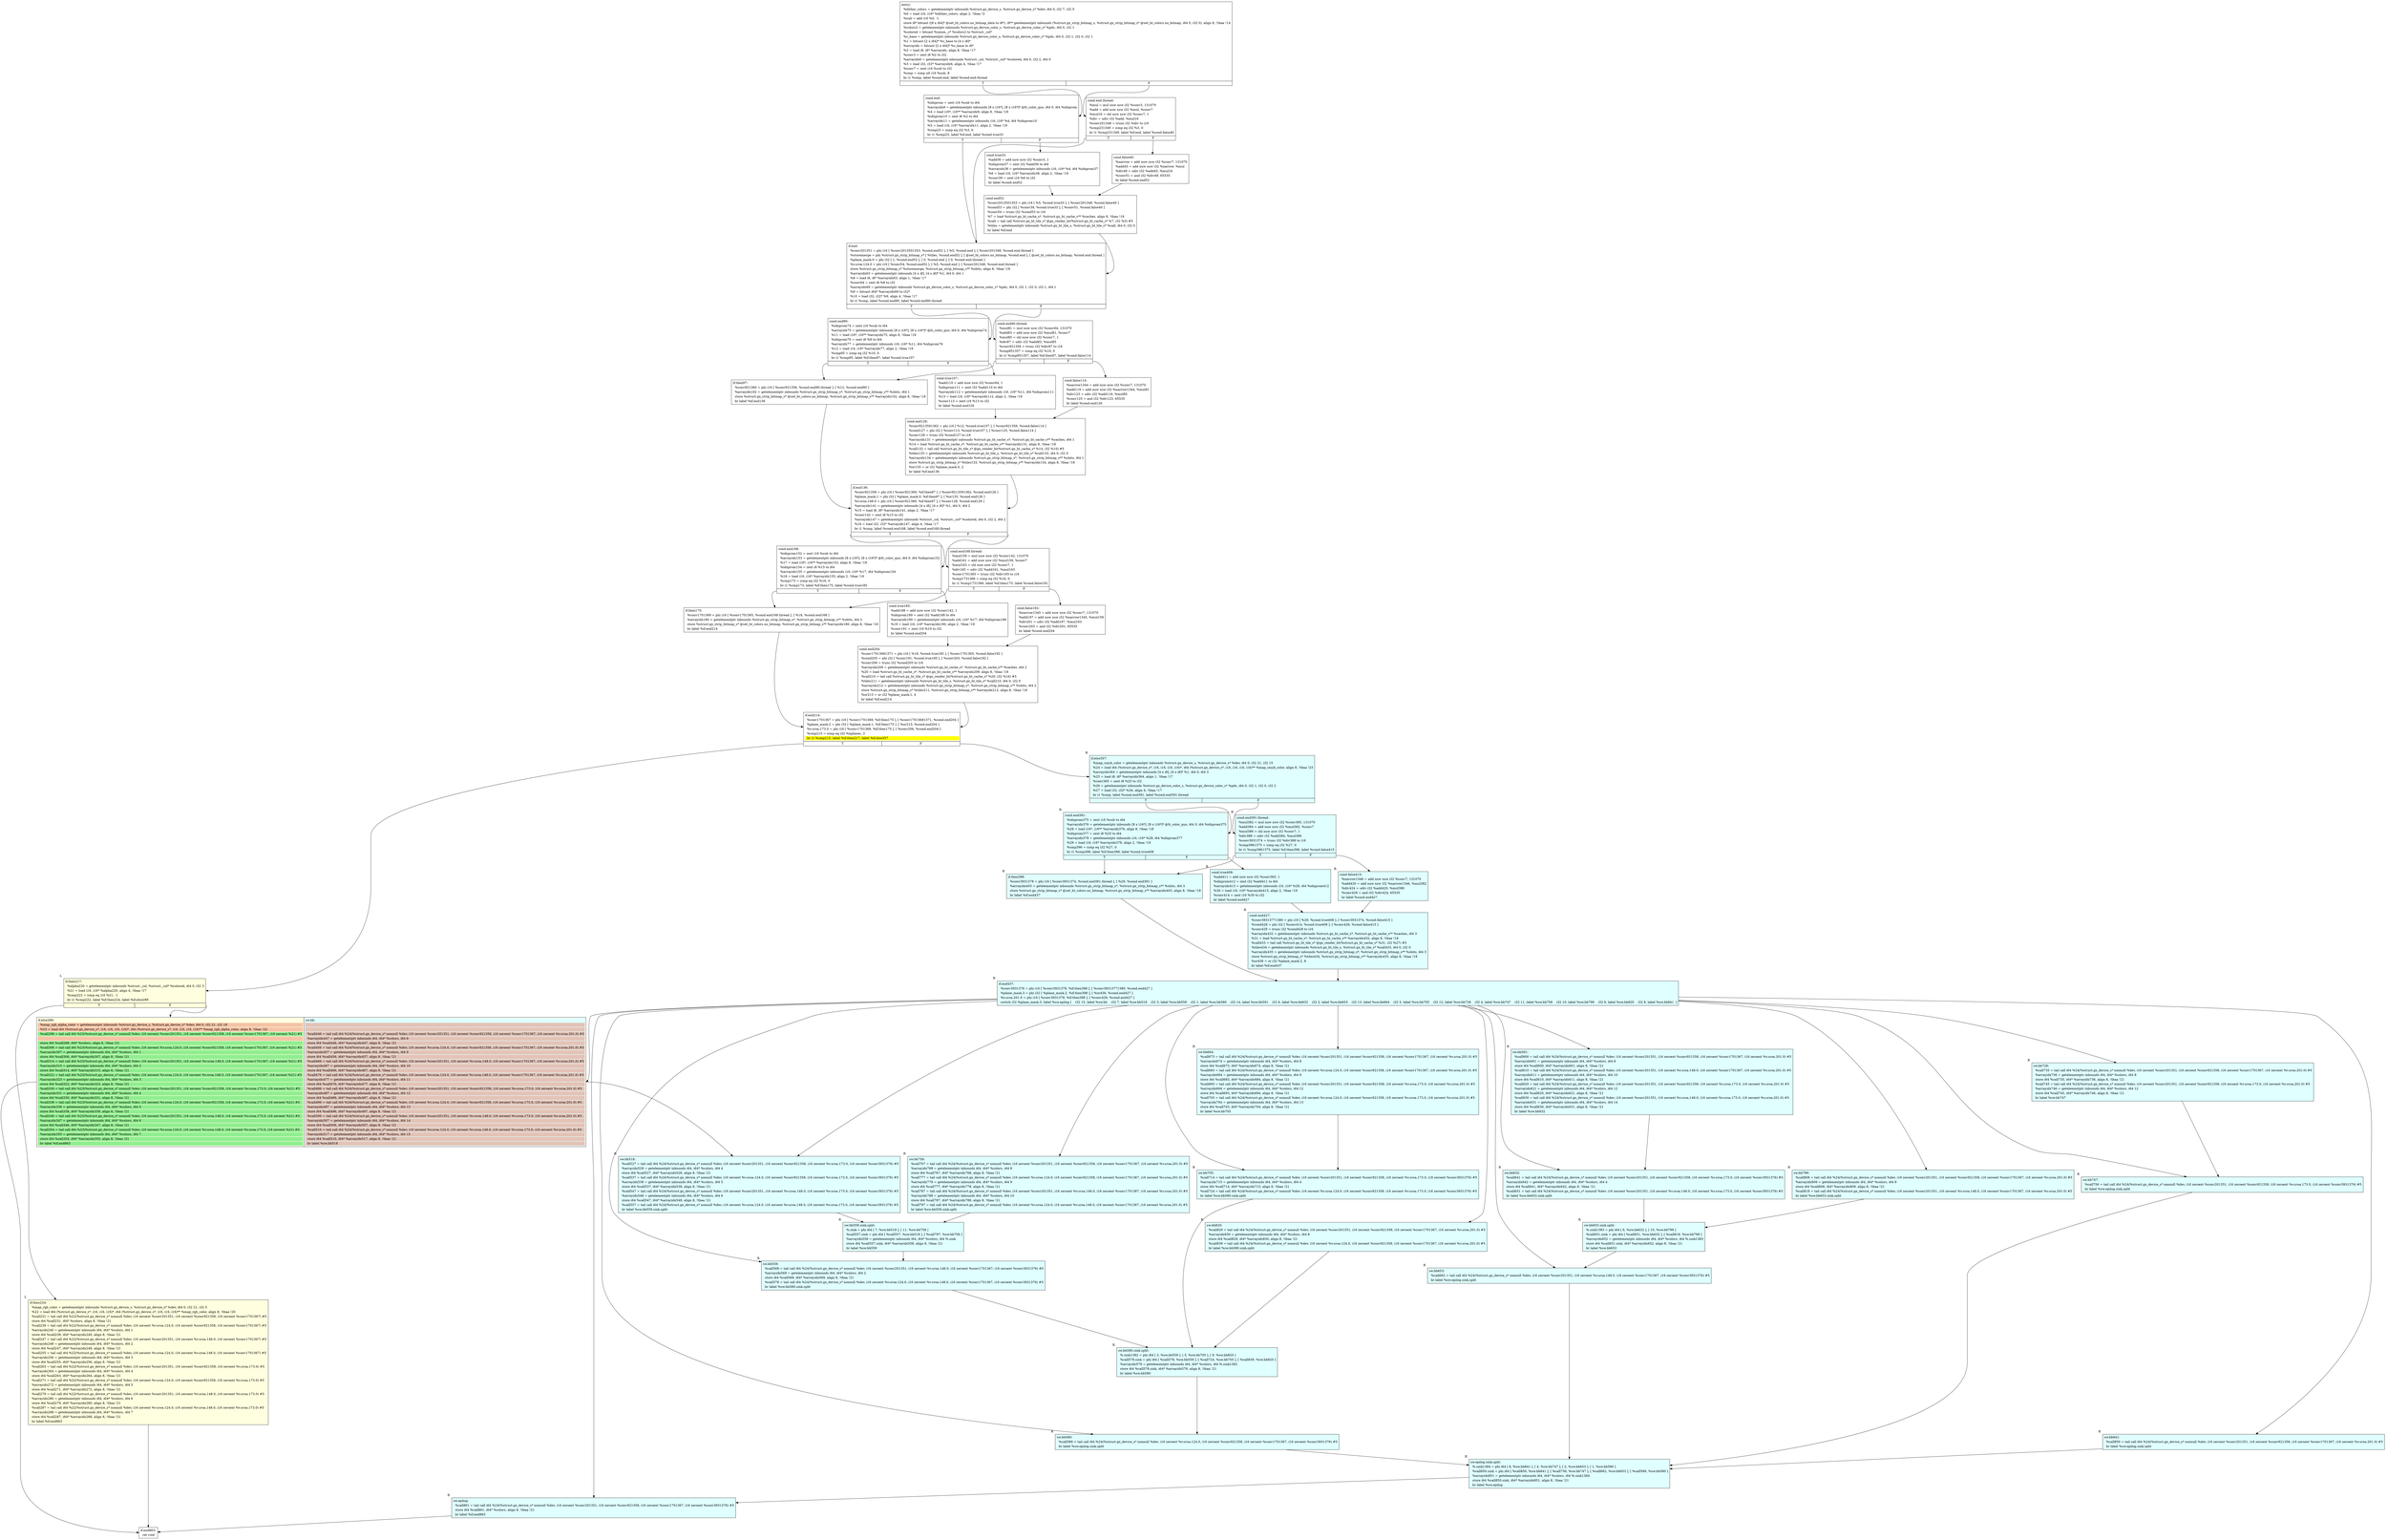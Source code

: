 digraph {
m_bb0 [shape = none, label  = <<table border="0" cellspacing="0">
<tr><td port="f1" border="1" colspan="2"><table bgcolor="LightYellow" border="0">
<tr><td align="left">if.else289:</td></tr>
<tr><td bgcolor="#e8765c70" align="left">  %map_rgb_alpha_color = getelementptr inbounds %struct.gx_device_s, %struct.gx_device_s* %dev, i64 0, i32 21, i32 18</td></tr>
<tr><td bgcolor="#e8765c70" align="left">  %23 = load i64 (%struct.gx_device_s*, i16, i16, i16, i16)*, i64 (%struct.gx_device_s*, i16, i16, i16, i16)** %map_rgb_alpha_color, align 8, !tbaa !22</td></tr>
<tr><td bgcolor="lightgreen" align="left">  %call298 = tail call i64 %23(%struct.gx_device_s* nonnull %dev, i16 zeroext %conv201351, i16 zeroext %conv921358, i16 zeroext %conv1701367, i16 zeroext %21) #5</td></tr>
<tr><td bgcolor="#e8765c70" align="left"> </td></tr>
<tr><td bgcolor="lightgreen" align="left">  store i64 %call298, i64* %colors, align 8, !tbaa !21</td></tr>
<tr><td bgcolor="lightgreen" align="left">  %call306 = tail call i64 %23(%struct.gx_device_s* nonnull %dev, i16 zeroext %v.sroa.124.0, i16 zeroext %conv921358, i16 zeroext %conv1701367, i16 zeroext %21) #5</td></tr>
<tr><td bgcolor="lightgreen" align="left">  %arrayidx307 = getelementptr inbounds i64, i64* %colors, i64 1</td></tr>
<tr><td bgcolor="lightgreen" align="left">  store i64 %call306, i64* %arrayidx307, align 8, !tbaa !21</td></tr>
<tr><td bgcolor="lightgreen" align="left">  %call314 = tail call i64 %23(%struct.gx_device_s* nonnull %dev, i16 zeroext %conv201351, i16 zeroext %v.sroa.148.0, i16 zeroext %conv1701367, i16 zeroext %21) #5</td></tr>
<tr><td bgcolor="lightgreen" align="left">  %arrayidx315 = getelementptr inbounds i64, i64* %colors, i64 2</td></tr>
<tr><td bgcolor="lightgreen" align="left">  store i64 %call314, i64* %arrayidx315, align 8, !tbaa !21</td></tr>
<tr><td bgcolor="lightgreen" align="left">  %call322 = tail call i64 %23(%struct.gx_device_s* nonnull %dev, i16 zeroext %v.sroa.124.0, i16 zeroext %v.sroa.148.0, i16 zeroext %conv1701367, i16 zeroext %21) #5</td></tr>
<tr><td bgcolor="lightgreen" align="left">  %arrayidx323 = getelementptr inbounds i64, i64* %colors, i64 3</td></tr>
<tr><td bgcolor="lightgreen" align="left">  store i64 %call322, i64* %arrayidx323, align 8, !tbaa !21</td></tr>
<tr><td bgcolor="lightgreen" align="left">  %call330 = tail call i64 %23(%struct.gx_device_s* nonnull %dev, i16 zeroext %conv201351, i16 zeroext %conv921358, i16 zeroext %v.sroa.173.0, i16 zeroext %21) #5</td></tr>
<tr><td bgcolor="lightgreen" align="left">  %arrayidx331 = getelementptr inbounds i64, i64* %colors, i64 4</td></tr>
<tr><td bgcolor="lightgreen" align="left">  store i64 %call330, i64* %arrayidx331, align 8, !tbaa !21</td></tr>
<tr><td bgcolor="lightgreen" align="left">  %call338 = tail call i64 %23(%struct.gx_device_s* nonnull %dev, i16 zeroext %v.sroa.124.0, i16 zeroext %conv921358, i16 zeroext %v.sroa.173.0, i16 zeroext %21) #5</td></tr>
<tr><td bgcolor="lightgreen" align="left">  %arrayidx339 = getelementptr inbounds i64, i64* %colors, i64 5</td></tr>
<tr><td bgcolor="lightgreen" align="left">  store i64 %call338, i64* %arrayidx339, align 8, !tbaa !21</td></tr>
<tr><td bgcolor="lightgreen" align="left">  %call346 = tail call i64 %23(%struct.gx_device_s* nonnull %dev, i16 zeroext %conv201351, i16 zeroext %v.sroa.148.0, i16 zeroext %v.sroa.173.0, i16 zeroext %21) #5</td></tr>
<tr><td bgcolor="lightgreen" align="left">  %arrayidx347 = getelementptr inbounds i64, i64* %colors, i64 6</td></tr>
<tr><td bgcolor="lightgreen" align="left">  store i64 %call346, i64* %arrayidx347, align 8, !tbaa !21</td></tr>
<tr><td bgcolor="lightgreen" align="left">  %call354 = tail call i64 %23(%struct.gx_device_s* nonnull %dev, i16 zeroext %v.sroa.124.0, i16 zeroext %v.sroa.148.0, i16 zeroext %v.sroa.173.0, i16 zeroext %21) #5</td></tr>
<tr><td bgcolor="lightgreen" align="left">  %arrayidx355 = getelementptr inbounds i64, i64* %colors, i64 7</td></tr>
<tr><td bgcolor="lightgreen" align="left">  store i64 %call354, i64* %arrayidx355, align 8, !tbaa !21</td></tr>
<tr><td bgcolor="lightgreen" align="left">  br label %if.end863</td></tr>
</table>
</td>
<td port="f2" border="1" colspan="2"><table bgcolor="LightCyan" border="0">
<tr><td align="left">sw.bb:</td></tr>
<tr><td bgcolor="#e8765c70" align="left"> </td></tr>
<tr><td bgcolor="#e8765c70" align="left"> </td></tr>
<tr><td bgcolor="#e8765c70" align="left">  %call446 = tail call i64 %24(%struct.gx_device_s* nonnull %dev, i16 zeroext %conv201351, i16 zeroext %conv921358, i16 zeroext %conv1701367, i16 zeroext %v.sroa.201.0) #5</td></tr>
<tr><td bgcolor="#e8765c70" align="left">  %arrayidx447 = getelementptr inbounds i64, i64* %colors, i64 8</td></tr>
<tr><td bgcolor="#e8765c70" align="left">  store i64 %call446, i64* %arrayidx447, align 8, !tbaa !21</td></tr>
<tr><td bgcolor="#e8765c70" align="left">  %call456 = tail call i64 %24(%struct.gx_device_s* nonnull %dev, i16 zeroext %v.sroa.124.0, i16 zeroext %conv921358, i16 zeroext %conv1701367, i16 zeroext %v.sroa.201.0) #5</td></tr>
<tr><td bgcolor="#e8765c70" align="left">  %arrayidx457 = getelementptr inbounds i64, i64* %colors, i64 9</td></tr>
<tr><td bgcolor="#e8765c70" align="left">  store i64 %call456, i64* %arrayidx457, align 8, !tbaa !21</td></tr>
<tr><td bgcolor="#e8765c70" align="left">  %call466 = tail call i64 %24(%struct.gx_device_s* nonnull %dev, i16 zeroext %conv201351, i16 zeroext %v.sroa.148.0, i16 zeroext %conv1701367, i16 zeroext %v.sroa.201.0) #5</td></tr>
<tr><td bgcolor="#e8765c70" align="left">  %arrayidx467 = getelementptr inbounds i64, i64* %colors, i64 10</td></tr>
<tr><td bgcolor="#e8765c70" align="left">  store i64 %call466, i64* %arrayidx467, align 8, !tbaa !21</td></tr>
<tr><td bgcolor="#e8765c70" align="left">  %call476 = tail call i64 %24(%struct.gx_device_s* nonnull %dev, i16 zeroext %v.sroa.124.0, i16 zeroext %v.sroa.148.0, i16 zeroext %conv1701367, i16 zeroext %v.sroa.201.0) #5</td></tr>
<tr><td bgcolor="#e8765c70" align="left">  %arrayidx477 = getelementptr inbounds i64, i64* %colors, i64 11</td></tr>
<tr><td bgcolor="#e8765c70" align="left">  store i64 %call476, i64* %arrayidx477, align 8, !tbaa !21</td></tr>
<tr><td bgcolor="#e8765c70" align="left">  %call486 = tail call i64 %24(%struct.gx_device_s* nonnull %dev, i16 zeroext %conv201351, i16 zeroext %conv921358, i16 zeroext %v.sroa.173.0, i16 zeroext %v.sroa.201.0) #5</td></tr>
<tr><td bgcolor="#e8765c70" align="left">  %arrayidx487 = getelementptr inbounds i64, i64* %colors, i64 12</td></tr>
<tr><td bgcolor="#e8765c70" align="left">  store i64 %call486, i64* %arrayidx487, align 8, !tbaa !21</td></tr>
<tr><td bgcolor="#e8765c70" align="left">  %call496 = tail call i64 %24(%struct.gx_device_s* nonnull %dev, i16 zeroext %v.sroa.124.0, i16 zeroext %conv921358, i16 zeroext %v.sroa.173.0, i16 zeroext %v.sroa.201.0) #5</td></tr>
<tr><td bgcolor="#e8765c70" align="left">  %arrayidx497 = getelementptr inbounds i64, i64* %colors, i64 13</td></tr>
<tr><td bgcolor="#e8765c70" align="left">  store i64 %call496, i64* %arrayidx497, align 8, !tbaa !21</td></tr>
<tr><td bgcolor="#e8765c70" align="left">  %call506 = tail call i64 %24(%struct.gx_device_s* nonnull %dev, i16 zeroext %conv201351, i16 zeroext %v.sroa.148.0, i16 zeroext %v.sroa.173.0, i16 zeroext %v.sroa.201.0) #5</td></tr>
<tr><td bgcolor="#e8765c70" align="left">  %arrayidx507 = getelementptr inbounds i64, i64* %colors, i64 14</td></tr>
<tr><td bgcolor="#e8765c70" align="left">  store i64 %call506, i64* %arrayidx507, align 8, !tbaa !21</td></tr>
<tr><td bgcolor="#e8765c70" align="left">  %call516 = tail call i64 %24(%struct.gx_device_s* nonnull %dev, i16 zeroext %v.sroa.124.0, i16 zeroext %v.sroa.148.0, i16 zeroext %v.sroa.173.0, i16 zeroext %v.sroa.201.0) #5</td></tr>
<tr><td bgcolor="#e8765c70" align="left">  %arrayidx517 = getelementptr inbounds i64, i64* %colors, i64 15</td></tr>
<tr><td bgcolor="#e8765c70" align="left">  store i64 %call516, i64* %arrayidx517, align 8, !tbaa !21</td></tr>
<tr><td bgcolor="#e8765c70" align="left">  br label %sw.bb518</td></tr>
</table>
</td></tr>
</table>> ]
f_bb0 [shape = none, label  = <<table  border="0" cellspacing="0">
<tr><td port="f" border="1" colspan="2"><table border="0">
<tr><td align="left">entry:</td></tr>
<tr><td align="left">  %dither_colors = getelementptr inbounds %struct.gx_device_s, %struct.gx_device_s* %dev, i64 0, i32 7, i32 5</td></tr>
<tr><td align="left">  %0 = load i16, i16* %dither_colors, align 2, !tbaa !3</td></tr>
<tr><td align="left">  %sub = add i16 %0, -1</td></tr>
<tr><td align="left">  store i8* bitcast ([8 x i64]* @set_ht_colors.no_bitmap_data to i8*), i8** getelementptr inbounds (%struct.gx_strip_bitmap_s, %struct.gx_strip_bitmap_s* @set_ht_colors.no_bitmap, i64 0, i32 0), align 8, !tbaa !14</td></tr>
<tr><td align="left">  %colors2 = getelementptr inbounds %struct.gx_device_color_s, %struct.gx_device_color_s* %pdc, i64 0, i32 1</td></tr>
<tr><td align="left">  %colored = bitcast %union._c* %colors2 to %struct._col*</td></tr>
<tr><td align="left">  %c_base = getelementptr inbounds %struct.gx_device_color_s, %struct.gx_device_color_s* %pdc, i64 0, i32 1, i32 0, i32 1</td></tr>
<tr><td align="left">  %1 = bitcast [2 x i64]* %c_base to [4 x i8]*</td></tr>
<tr><td align="left">  %arrayidx = bitcast [2 x i64]* %c_base to i8*</td></tr>
<tr><td align="left">  %2 = load i8, i8* %arrayidx, align 8, !tbaa !17</td></tr>
<tr><td align="left">  %conv3 = zext i8 %2 to i32</td></tr>
<tr><td align="left">  %arrayidx6 = getelementptr inbounds %struct._col, %struct._col* %colored, i64 0, i32 2, i64 0</td></tr>
<tr><td align="left">  %3 = load i32, i32* %arrayidx6, align 4, !tbaa !17</td></tr>
<tr><td align="left">  %conv7 = zext i16 %sub to i32</td></tr>
<tr><td align="left">  %cmp = icmp ult i16 %sub, 8</td></tr>
<tr><td align="left">  br i1 %cmp, label %cond.end, label %cond.end.thread</td></tr>
</table>
</td></tr>
<tr><td border="1" port="fT">T</td><td border="1" port="fF">F</td></tr>
</table>> ]
f_bb1 [shape = none, label  = <<table  border="0" cellspacing="0">
<tr><td port="f" border="1" colspan="2"><table border="0">
<tr><td align="left">cond.end:</td></tr>
<tr><td align="left">  %idxprom = zext i16 %sub to i64</td></tr>
<tr><td align="left">  %arrayidx9 = getelementptr inbounds [8 x i16*], [8 x i16*]* @fc_color_quo, i64 0, i64 %idxprom</td></tr>
<tr><td align="left">  %4 = load i16*, i16** %arrayidx9, align 8, !tbaa !18</td></tr>
<tr><td align="left">  %idxprom10 = zext i8 %2 to i64</td></tr>
<tr><td align="left">  %arrayidx11 = getelementptr inbounds i16, i16* %4, i64 %idxprom10</td></tr>
<tr><td align="left">  %5 = load i16, i16* %arrayidx11, align 2, !tbaa !19</td></tr>
<tr><td align="left">  %cmp23 = icmp eq i32 %3, 0</td></tr>
<tr><td align="left">  br i1 %cmp23, label %if.end, label %cond.true33</td></tr>
</table>
</td></tr>
<tr><td border="1" port="fT">T</td><td border="1" port="fF">F</td></tr>
</table>> ]
f_bb2 [shape = none, label  = <<table  border="0" cellspacing="0">
<tr><td port="f" border="1" colspan="2"><table border="0">
<tr><td align="left">cond.end.thread:</td></tr>
<tr><td align="left">  %mul = mul nuw nsw i32 %conv3, 131070</td></tr>
<tr><td align="left">  %add = add nuw nsw i32 %mul, %conv7</td></tr>
<tr><td align="left">  %mul16 = shl nuw nsw i32 %conv7, 1</td></tr>
<tr><td align="left">  %div = udiv i32 %add, %mul16</td></tr>
<tr><td align="left">  %conv201348 = trunc i32 %div to i16</td></tr>
<tr><td align="left">  %cmp231349 = icmp eq i32 %3, 0</td></tr>
<tr><td align="left">  br i1 %cmp231349, label %if.end, label %cond.false40</td></tr>
</table>
</td></tr>
<tr><td border="1" port="fT">T</td><td border="1" port="fF">F</td></tr>
</table>> ]
f_bb3 [shape = none, label  = <<table  border="0" cellspacing="0">
<tr><td port="f" border="1"><table border="0">
<tr><td align="left">cond.true33:</td></tr>
<tr><td align="left">  %add36 = add nuw nsw i32 %conv3, 1</td></tr>
<tr><td align="left">  %idxprom37 = zext i32 %add36 to i64</td></tr>
<tr><td align="left">  %arrayidx38 = getelementptr inbounds i16, i16* %4, i64 %idxprom37</td></tr>
<tr><td align="left">  %6 = load i16, i16* %arrayidx38, align 2, !tbaa !19</td></tr>
<tr><td align="left">  %conv39 = zext i16 %6 to i32</td></tr>
<tr><td align="left">  br label %cond.end52</td></tr>
</table>
</td></tr>
</table>> ]
f_bb4 [shape = none, label  = <<table  border="0" cellspacing="0">
<tr><td port="f" border="1"><table border="0">
<tr><td align="left">cond.false40:</td></tr>
<tr><td align="left">  %narrow = add nuw nsw i32 %conv7, 131070</td></tr>
<tr><td align="left">  %add45 = add nuw nsw i32 %narrow, %mul</td></tr>
<tr><td align="left">  %div49 = udiv i32 %add45, %mul16</td></tr>
<tr><td align="left">  %conv51 = and i32 %div49, 65535</td></tr>
<tr><td align="left">  br label %cond.end52</td></tr>
</table>
</td></tr>
</table>> ]
f_bb5 [shape = none, label  = <<table  border="0" cellspacing="0">
<tr><td port="f" border="1"><table border="0">
<tr><td align="left">cond.end52:</td></tr>
<tr><td align="left">  %conv2013501353 = phi i16 [ %5, %cond.true33 ], [ %conv201348, %cond.false40 ]</td></tr>
<tr><td align="left">  %cond53 = phi i32 [ %conv39, %cond.true33 ], [ %conv51, %cond.false40 ]</td></tr>
<tr><td align="left">  %conv54 = trunc i32 %cond53 to i16</td></tr>
<tr><td align="left">  %7 = load %struct.gx_ht_cache_s*, %struct.gx_ht_cache_s** %caches, align 8, !tbaa !18</td></tr>
<tr><td align="left">  %call = tail call %struct.gx_ht_tile_s* @gx_render_ht(%struct.gx_ht_cache_s* %7, i32 %3) #5</td></tr>
<tr><td align="left">  %tiles = getelementptr inbounds %struct.gx_ht_tile_s, %struct.gx_ht_tile_s* %call, i64 0, i32 0</td></tr>
<tr><td align="left">  br label %if.end</td></tr>
</table>
</td></tr>
</table>> ]
f_bb6 [shape = none, label  = <<table  border="0" cellspacing="0">
<tr><td port="f" border="1" colspan="2"><table border="0">
<tr><td align="left">if.end:</td></tr>
<tr><td align="left">  %conv201351 = phi i16 [ %conv2013501353, %cond.end52 ], [ %5, %cond.end ], [ %conv201348, %cond.end.thread ]</td></tr>
<tr><td align="left">  %storemerge = phi %struct.gx_strip_bitmap_s* [ %tiles, %cond.end52 ], [ @set_ht_colors.no_bitmap, %cond.end ], [ @set_ht_colors.no_bitmap, %cond.end.thread ]</td></tr>
<tr><td align="left">  %plane_mask.0 = phi i32 [ 1, %cond.end52 ], [ 0, %cond.end ], [ 0, %cond.end.thread ]</td></tr>
<tr><td align="left">  %v.sroa.124.0 = phi i16 [ %conv54, %cond.end52 ], [ %5, %cond.end ], [ %conv201348, %cond.end.thread ]</td></tr>
<tr><td align="left">  store %struct.gx_strip_bitmap_s* %storemerge, %struct.gx_strip_bitmap_s** %sbits, align 8, !tbaa !18</td></tr>
<tr><td align="left">  %arrayidx63 = getelementptr inbounds [4 x i8], [4 x i8]* %1, i64 0, i64 1</td></tr>
<tr><td align="left">  %8 = load i8, i8* %arrayidx63, align 1, !tbaa !17</td></tr>
<tr><td align="left">  %conv64 = zext i8 %8 to i32</td></tr>
<tr><td align="left">  %arrayidx69 = getelementptr inbounds %struct.gx_device_color_s, %struct.gx_device_color_s* %pdc, i64 0, i32 1, i32 0, i32 1, i64 1</td></tr>
<tr><td align="left">  %9 = bitcast i64* %arrayidx69 to i32*</td></tr>
<tr><td align="left">  %10 = load i32, i32* %9, align 4, !tbaa !17</td></tr>
<tr><td align="left">  br i1 %cmp, label %cond.end90, label %cond.end90.thread</td></tr>
</table>
</td></tr>
<tr><td border="1" port="fT">T</td><td border="1" port="fF">F</td></tr>
</table>> ]
f_bb7 [shape = none, label  = <<table  border="0" cellspacing="0">
<tr><td port="f" border="1" colspan="2"><table border="0">
<tr><td align="left">cond.end90:</td></tr>
<tr><td align="left">  %idxprom74 = zext i16 %sub to i64</td></tr>
<tr><td align="left">  %arrayidx75 = getelementptr inbounds [8 x i16*], [8 x i16*]* @fc_color_quo, i64 0, i64 %idxprom74</td></tr>
<tr><td align="left">  %11 = load i16*, i16** %arrayidx75, align 8, !tbaa !18</td></tr>
<tr><td align="left">  %idxprom76 = zext i8 %8 to i64</td></tr>
<tr><td align="left">  %arrayidx77 = getelementptr inbounds i16, i16* %11, i64 %idxprom76</td></tr>
<tr><td align="left">  %12 = load i16, i16* %arrayidx77, align 2, !tbaa !19</td></tr>
<tr><td align="left">  %cmp95 = icmp eq i32 %10, 0</td></tr>
<tr><td align="left">  br i1 %cmp95, label %if.then97, label %cond.true107</td></tr>
</table>
</td></tr>
<tr><td border="1" port="fT">T</td><td border="1" port="fF">F</td></tr>
</table>> ]
f_bb8 [shape = none, label  = <<table  border="0" cellspacing="0">
<tr><td port="f" border="1" colspan="2"><table border="0">
<tr><td align="left">cond.end90.thread:</td></tr>
<tr><td align="left">  %mul81 = mul nuw nsw i32 %conv64, 131070</td></tr>
<tr><td align="left">  %add83 = add nuw nsw i32 %mul81, %conv7</td></tr>
<tr><td align="left">  %mul85 = shl nuw nsw i32 %conv7, 1</td></tr>
<tr><td align="left">  %div87 = udiv i32 %add83, %mul85</td></tr>
<tr><td align="left">  %conv921356 = trunc i32 %div87 to i16</td></tr>
<tr><td align="left">  %cmp951357 = icmp eq i32 %10, 0</td></tr>
<tr><td align="left">  br i1 %cmp951357, label %if.then97, label %cond.false114</td></tr>
</table>
</td></tr>
<tr><td border="1" port="fT">T</td><td border="1" port="fF">F</td></tr>
</table>> ]
f_bb9 [shape = none, label  = <<table  border="0" cellspacing="0">
<tr><td port="f" border="1"><table border="0">
<tr><td align="left">if.then97:</td></tr>
<tr><td align="left">  %conv921360 = phi i16 [ %conv921356, %cond.end90.thread ], [ %12, %cond.end90 ]</td></tr>
<tr><td align="left">  %arrayidx102 = getelementptr inbounds %struct.gx_strip_bitmap_s*, %struct.gx_strip_bitmap_s** %sbits, i64 1</td></tr>
<tr><td align="left">  store %struct.gx_strip_bitmap_s* @set_ht_colors.no_bitmap, %struct.gx_strip_bitmap_s** %arrayidx102, align 8, !tbaa !18</td></tr>
<tr><td align="left">  br label %if.end136</td></tr>
</table>
</td></tr>
</table>> ]
f_bb10 [shape = none, label  = <<table  border="0" cellspacing="0">
<tr><td port="f" border="1"><table border="0">
<tr><td align="left">cond.true107:</td></tr>
<tr><td align="left">  %add110 = add nuw nsw i32 %conv64, 1</td></tr>
<tr><td align="left">  %idxprom111 = zext i32 %add110 to i64</td></tr>
<tr><td align="left">  %arrayidx112 = getelementptr inbounds i16, i16* %11, i64 %idxprom111</td></tr>
<tr><td align="left">  %13 = load i16, i16* %arrayidx112, align 2, !tbaa !19</td></tr>
<tr><td align="left">  %conv113 = zext i16 %13 to i32</td></tr>
<tr><td align="left">  br label %cond.end126</td></tr>
</table>
</td></tr>
</table>> ]
f_bb11 [shape = none, label  = <<table  border="0" cellspacing="0">
<tr><td port="f" border="1"><table border="0">
<tr><td align="left">cond.false114:</td></tr>
<tr><td align="left">  %narrow1344 = add nuw nsw i32 %conv7, 131070</td></tr>
<tr><td align="left">  %add119 = add nuw nsw i32 %narrow1344, %mul81</td></tr>
<tr><td align="left">  %div123 = udiv i32 %add119, %mul85</td></tr>
<tr><td align="left">  %conv125 = and i32 %div123, 65535</td></tr>
<tr><td align="left">  br label %cond.end126</td></tr>
</table>
</td></tr>
</table>> ]
f_bb12 [shape = none, label  = <<table  border="0" cellspacing="0">
<tr><td port="f" border="1"><table border="0">
<tr><td align="left">cond.end126:</td></tr>
<tr><td align="left">  %conv9213591362 = phi i16 [ %12, %cond.true107 ], [ %conv921356, %cond.false114 ]</td></tr>
<tr><td align="left">  %cond127 = phi i32 [ %conv113, %cond.true107 ], [ %conv125, %cond.false114 ]</td></tr>
<tr><td align="left">  %conv128 = trunc i32 %cond127 to i16</td></tr>
<tr><td align="left">  %arrayidx131 = getelementptr inbounds %struct.gx_ht_cache_s*, %struct.gx_ht_cache_s** %caches, i64 1</td></tr>
<tr><td align="left">  %14 = load %struct.gx_ht_cache_s*, %struct.gx_ht_cache_s** %arrayidx131, align 8, !tbaa !18</td></tr>
<tr><td align="left">  %call132 = tail call %struct.gx_ht_tile_s* @gx_render_ht(%struct.gx_ht_cache_s* %14, i32 %10) #5</td></tr>
<tr><td align="left">  %tiles133 = getelementptr inbounds %struct.gx_ht_tile_s, %struct.gx_ht_tile_s* %call132, i64 0, i32 0</td></tr>
<tr><td align="left">  %arrayidx134 = getelementptr inbounds %struct.gx_strip_bitmap_s*, %struct.gx_strip_bitmap_s** %sbits, i64 1</td></tr>
<tr><td align="left">  store %struct.gx_strip_bitmap_s* %tiles133, %struct.gx_strip_bitmap_s** %arrayidx134, align 8, !tbaa !18</td></tr>
<tr><td align="left">  %or135 = or i32 %plane_mask.0, 2</td></tr>
<tr><td align="left">  br label %if.end136</td></tr>
</table>
</td></tr>
</table>> ]
f_bb13 [shape = none, label  = <<table  border="0" cellspacing="0">
<tr><td port="f" border="1" colspan="2"><table border="0">
<tr><td align="left">if.end136:</td></tr>
<tr><td align="left">  %conv921358 = phi i16 [ %conv921360, %if.then97 ], [ %conv9213591362, %cond.end126 ]</td></tr>
<tr><td align="left">  %plane_mask.1 = phi i32 [ %plane_mask.0, %if.then97 ], [ %or135, %cond.end126 ]</td></tr>
<tr><td align="left">  %v.sroa.148.0 = phi i16 [ %conv921360, %if.then97 ], [ %conv128, %cond.end126 ]</td></tr>
<tr><td align="left">  %arrayidx141 = getelementptr inbounds [4 x i8], [4 x i8]* %1, i64 0, i64 2</td></tr>
<tr><td align="left">  %15 = load i8, i8* %arrayidx141, align 2, !tbaa !17</td></tr>
<tr><td align="left">  %conv142 = zext i8 %15 to i32</td></tr>
<tr><td align="left">  %arrayidx147 = getelementptr inbounds %struct._col, %struct._col* %colored, i64 0, i32 2, i64 2</td></tr>
<tr><td align="left">  %16 = load i32, i32* %arrayidx147, align 4, !tbaa !17</td></tr>
<tr><td align="left">  br i1 %cmp, label %cond.end168, label %cond.end168.thread</td></tr>
</table>
</td></tr>
<tr><td border="1" port="fT">T</td><td border="1" port="fF">F</td></tr>
</table>> ]
f_bb14 [shape = none, label  = <<table  border="0" cellspacing="0">
<tr><td port="f" border="1" colspan="2"><table border="0">
<tr><td align="left">cond.end168:</td></tr>
<tr><td align="left">  %idxprom152 = zext i16 %sub to i64</td></tr>
<tr><td align="left">  %arrayidx153 = getelementptr inbounds [8 x i16*], [8 x i16*]* @fc_color_quo, i64 0, i64 %idxprom152</td></tr>
<tr><td align="left">  %17 = load i16*, i16** %arrayidx153, align 8, !tbaa !18</td></tr>
<tr><td align="left">  %idxprom154 = zext i8 %15 to i64</td></tr>
<tr><td align="left">  %arrayidx155 = getelementptr inbounds i16, i16* %17, i64 %idxprom154</td></tr>
<tr><td align="left">  %18 = load i16, i16* %arrayidx155, align 2, !tbaa !19</td></tr>
<tr><td align="left">  %cmp173 = icmp eq i32 %16, 0</td></tr>
<tr><td align="left">  br i1 %cmp173, label %if.then175, label %cond.true185</td></tr>
</table>
</td></tr>
<tr><td border="1" port="fT">T</td><td border="1" port="fF">F</td></tr>
</table>> ]
f_bb15 [shape = none, label  = <<table  border="0" cellspacing="0">
<tr><td port="f" border="1" colspan="2"><table border="0">
<tr><td align="left">cond.end168.thread:</td></tr>
<tr><td align="left">  %mul159 = mul nuw nsw i32 %conv142, 131070</td></tr>
<tr><td align="left">  %add161 = add nuw nsw i32 %mul159, %conv7</td></tr>
<tr><td align="left">  %mul163 = shl nuw nsw i32 %conv7, 1</td></tr>
<tr><td align="left">  %div165 = udiv i32 %add161, %mul163</td></tr>
<tr><td align="left">  %conv1701365 = trunc i32 %div165 to i16</td></tr>
<tr><td align="left">  %cmp1731366 = icmp eq i32 %16, 0</td></tr>
<tr><td align="left">  br i1 %cmp1731366, label %if.then175, label %cond.false192</td></tr>
</table>
</td></tr>
<tr><td border="1" port="fT">T</td><td border="1" port="fF">F</td></tr>
</table>> ]
f_bb16 [shape = none, label  = <<table  border="0" cellspacing="0">
<tr><td port="f" border="1"><table border="0">
<tr><td align="left">if.then175:</td></tr>
<tr><td align="left">  %conv1701369 = phi i16 [ %conv1701365, %cond.end168.thread ], [ %18, %cond.end168 ]</td></tr>
<tr><td align="left">  %arrayidx180 = getelementptr inbounds %struct.gx_strip_bitmap_s*, %struct.gx_strip_bitmap_s** %sbits, i64 2</td></tr>
<tr><td align="left">  store %struct.gx_strip_bitmap_s* @set_ht_colors.no_bitmap, %struct.gx_strip_bitmap_s** %arrayidx180, align 8, !tbaa !18</td></tr>
<tr><td align="left">  br label %if.end214</td></tr>
</table>
</td></tr>
</table>> ]
f_bb17 [shape = none, label  = <<table  border="0" cellspacing="0">
<tr><td port="f" border="1"><table border="0">
<tr><td align="left">cond.true185:</td></tr>
<tr><td align="left">  %add188 = add nuw nsw i32 %conv142, 1</td></tr>
<tr><td align="left">  %idxprom189 = zext i32 %add188 to i64</td></tr>
<tr><td align="left">  %arrayidx190 = getelementptr inbounds i16, i16* %17, i64 %idxprom189</td></tr>
<tr><td align="left">  %19 = load i16, i16* %arrayidx190, align 2, !tbaa !19</td></tr>
<tr><td align="left">  %conv191 = zext i16 %19 to i32</td></tr>
<tr><td align="left">  br label %cond.end204</td></tr>
</table>
</td></tr>
</table>> ]
f_bb18 [shape = none, label  = <<table  border="0" cellspacing="0">
<tr><td port="f" border="1"><table border="0">
<tr><td align="left">cond.false192:</td></tr>
<tr><td align="left">  %narrow1345 = add nuw nsw i32 %conv7, 131070</td></tr>
<tr><td align="left">  %add197 = add nuw nsw i32 %narrow1345, %mul159</td></tr>
<tr><td align="left">  %div201 = udiv i32 %add197, %mul163</td></tr>
<tr><td align="left">  %conv203 = and i32 %div201, 65535</td></tr>
<tr><td align="left">  br label %cond.end204</td></tr>
</table>
</td></tr>
</table>> ]
f_bb19 [shape = none, label  = <<table  border="0" cellspacing="0">
<tr><td port="f" border="1"><table border="0">
<tr><td align="left">cond.end204:</td></tr>
<tr><td align="left">  %conv17013681371 = phi i16 [ %18, %cond.true185 ], [ %conv1701365, %cond.false192 ]</td></tr>
<tr><td align="left">  %cond205 = phi i32 [ %conv191, %cond.true185 ], [ %conv203, %cond.false192 ]</td></tr>
<tr><td align="left">  %conv206 = trunc i32 %cond205 to i16</td></tr>
<tr><td align="left">  %arrayidx209 = getelementptr inbounds %struct.gx_ht_cache_s*, %struct.gx_ht_cache_s** %caches, i64 2</td></tr>
<tr><td align="left">  %20 = load %struct.gx_ht_cache_s*, %struct.gx_ht_cache_s** %arrayidx209, align 8, !tbaa !18</td></tr>
<tr><td align="left">  %call210 = tail call %struct.gx_ht_tile_s* @gx_render_ht(%struct.gx_ht_cache_s* %20, i32 %16) #5</td></tr>
<tr><td align="left">  %tiles211 = getelementptr inbounds %struct.gx_ht_tile_s, %struct.gx_ht_tile_s* %call210, i64 0, i32 0</td></tr>
<tr><td align="left">  %arrayidx212 = getelementptr inbounds %struct.gx_strip_bitmap_s*, %struct.gx_strip_bitmap_s** %sbits, i64 2</td></tr>
<tr><td align="left">  store %struct.gx_strip_bitmap_s* %tiles211, %struct.gx_strip_bitmap_s** %arrayidx212, align 8, !tbaa !18</td></tr>
<tr><td align="left">  %or213 = or i32 %plane_mask.1, 4</td></tr>
<tr><td align="left">  br label %if.end214</td></tr>
</table>
</td></tr>
</table>> ]
f_bb20 [shape = none, label  = <<table  border="0" cellspacing="0">
<tr><td port="f" border="1" colspan="2"><table border="0">
<tr><td align="left">if.end214:</td></tr>
<tr><td align="left">  %conv1701367 = phi i16 [ %conv1701369, %if.then175 ], [ %conv17013681371, %cond.end204 ]</td></tr>
<tr><td align="left">  %plane_mask.2 = phi i32 [ %plane_mask.1, %if.then175 ], [ %or213, %cond.end204 ]</td></tr>
<tr><td align="left">  %v.sroa.173.0 = phi i16 [ %conv1701369, %if.then175 ], [ %conv206, %cond.end204 ]</td></tr>
<tr><td align="left">  %cmp215 = icmp eq i32 %nplanes, 3</td></tr>
<tr><td bgcolor="yellow" align="left">  br i1 %cmp215, label %if.then217, label %if.else357</td></tr>
</table>
</td></tr>
<tr><td border="1" port="fT">T</td><td border="1" port="fF">F</td></tr>
</table>> ]
f_bb21 [shape = none,  xlabel="L", label  = <<table  bgcolor="LightYellow"  border="0" cellspacing="0">
<tr><td port="f" border="1" colspan="2"><table border="0">
<tr><td align="left">if.then217:</td></tr>
<tr><td align="left">  %alpha220 = getelementptr inbounds %struct._col, %struct._col* %colored, i64 0, i32 3</td></tr>
<tr><td align="left">  %21 = load i16, i16* %alpha220, align 4, !tbaa !17</td></tr>
<tr><td align="left">  %cmp222 = icmp eq i16 %21, -1</td></tr>
<tr><td align="left">  br i1 %cmp222, label %if.then224, label %if.else289</td></tr>
</table>
</td></tr>
<tr><td border="1" port="fT">T</td><td border="1" port="fF">F</td></tr>
</table>> ]
f_bb22 [shape = none,  xlabel="L", label  = <<table  bgcolor="LightYellow"  border="0" cellspacing="0">
<tr><td port="f" border="1"><table border="0">
<tr><td align="left">if.then224:</td></tr>
<tr><td align="left">  %map_rgb_color = getelementptr inbounds %struct.gx_device_s, %struct.gx_device_s* %dev, i64 0, i32 21, i32 5</td></tr>
<tr><td align="left">  %22 = load i64 (%struct.gx_device_s*, i16, i16, i16)*, i64 (%struct.gx_device_s*, i16, i16, i16)** %map_rgb_color, align 8, !tbaa !20</td></tr>
<tr><td align="left">  %call231 = tail call i64 %22(%struct.gx_device_s* nonnull %dev, i16 zeroext %conv201351, i16 zeroext %conv921358, i16 zeroext %conv1701367) #5</td></tr>
<tr><td align="left">  store i64 %call231, i64* %colors, align 8, !tbaa !21</td></tr>
<tr><td align="left">  %call239 = tail call i64 %22(%struct.gx_device_s* nonnull %dev, i16 zeroext %v.sroa.124.0, i16 zeroext %conv921358, i16 zeroext %conv1701367) #5</td></tr>
<tr><td align="left">  %arrayidx240 = getelementptr inbounds i64, i64* %colors, i64 1</td></tr>
<tr><td align="left">  store i64 %call239, i64* %arrayidx240, align 8, !tbaa !21</td></tr>
<tr><td align="left">  %call247 = tail call i64 %22(%struct.gx_device_s* nonnull %dev, i16 zeroext %conv201351, i16 zeroext %v.sroa.148.0, i16 zeroext %conv1701367) #5</td></tr>
<tr><td align="left">  %arrayidx248 = getelementptr inbounds i64, i64* %colors, i64 2</td></tr>
<tr><td align="left">  store i64 %call247, i64* %arrayidx248, align 8, !tbaa !21</td></tr>
<tr><td align="left">  %call255 = tail call i64 %22(%struct.gx_device_s* nonnull %dev, i16 zeroext %v.sroa.124.0, i16 zeroext %v.sroa.148.0, i16 zeroext %conv1701367) #5</td></tr>
<tr><td align="left">  %arrayidx256 = getelementptr inbounds i64, i64* %colors, i64 3</td></tr>
<tr><td align="left">  store i64 %call255, i64* %arrayidx256, align 8, !tbaa !21</td></tr>
<tr><td align="left">  %call263 = tail call i64 %22(%struct.gx_device_s* nonnull %dev, i16 zeroext %conv201351, i16 zeroext %conv921358, i16 zeroext %v.sroa.173.0) #5</td></tr>
<tr><td align="left">  %arrayidx264 = getelementptr inbounds i64, i64* %colors, i64 4</td></tr>
<tr><td align="left">  store i64 %call263, i64* %arrayidx264, align 8, !tbaa !21</td></tr>
<tr><td align="left">  %call271 = tail call i64 %22(%struct.gx_device_s* nonnull %dev, i16 zeroext %v.sroa.124.0, i16 zeroext %conv921358, i16 zeroext %v.sroa.173.0) #5</td></tr>
<tr><td align="left">  %arrayidx272 = getelementptr inbounds i64, i64* %colors, i64 5</td></tr>
<tr><td align="left">  store i64 %call271, i64* %arrayidx272, align 8, !tbaa !21</td></tr>
<tr><td align="left">  %call279 = tail call i64 %22(%struct.gx_device_s* nonnull %dev, i16 zeroext %conv201351, i16 zeroext %v.sroa.148.0, i16 zeroext %v.sroa.173.0) #5</td></tr>
<tr><td align="left">  %arrayidx280 = getelementptr inbounds i64, i64* %colors, i64 6</td></tr>
<tr><td align="left">  store i64 %call279, i64* %arrayidx280, align 8, !tbaa !21</td></tr>
<tr><td align="left">  %call287 = tail call i64 %22(%struct.gx_device_s* nonnull %dev, i16 zeroext %v.sroa.124.0, i16 zeroext %v.sroa.148.0, i16 zeroext %v.sroa.173.0) #5</td></tr>
<tr><td align="left">  %arrayidx288 = getelementptr inbounds i64, i64* %colors, i64 7</td></tr>
<tr><td align="left">  store i64 %call287, i64* %arrayidx288, align 8, !tbaa !21</td></tr>
<tr><td align="left">  br label %if.end863</td></tr>
</table>
</td></tr>
</table>> ]
f_bb23 [shape = none,  xlabel="R", label  = <<table  bgcolor="LightCyan"  border="0" cellspacing="0">
<tr><td port="f" border="1" colspan="2"><table border="0">
<tr><td align="left">if.else357:</td></tr>
<tr><td align="left">  %map_cmyk_color = getelementptr inbounds %struct.gx_device_s, %struct.gx_device_s* %dev, i64 0, i32 21, i32 15</td></tr>
<tr><td align="left">  %24 = load i64 (%struct.gx_device_s*, i16, i16, i16, i16)*, i64 (%struct.gx_device_s*, i16, i16, i16, i16)** %map_cmyk_color, align 8, !tbaa !23</td></tr>
<tr><td align="left">  %arrayidx364 = getelementptr inbounds [4 x i8], [4 x i8]* %1, i64 0, i64 3</td></tr>
<tr><td align="left">  %25 = load i8, i8* %arrayidx364, align 1, !tbaa !17</td></tr>
<tr><td align="left">  %conv365 = zext i8 %25 to i32</td></tr>
<tr><td align="left">  %26 = getelementptr inbounds %struct.gx_device_color_s, %struct.gx_device_color_s* %pdc, i64 0, i32 1, i32 0, i32 2</td></tr>
<tr><td align="left">  %27 = load i32, i32* %26, align 4, !tbaa !17</td></tr>
<tr><td align="left">  br i1 %cmp, label %cond.end391, label %cond.end391.thread</td></tr>
</table>
</td></tr>
<tr><td border="1" port="fT">T</td><td border="1" port="fF">F</td></tr>
</table>> ]
f_bb24 [shape = none,  xlabel="R", label  = <<table  bgcolor="LightCyan"  border="0" cellspacing="0">
<tr><td port="f" border="1" colspan="2"><table border="0">
<tr><td align="left">cond.end391:</td></tr>
<tr><td align="left">  %idxprom375 = zext i16 %sub to i64</td></tr>
<tr><td align="left">  %arrayidx376 = getelementptr inbounds [8 x i16*], [8 x i16*]* @fc_color_quo, i64 0, i64 %idxprom375</td></tr>
<tr><td align="left">  %28 = load i16*, i16** %arrayidx376, align 8, !tbaa !18</td></tr>
<tr><td align="left">  %idxprom377 = zext i8 %25 to i64</td></tr>
<tr><td align="left">  %arrayidx378 = getelementptr inbounds i16, i16* %28, i64 %idxprom377</td></tr>
<tr><td align="left">  %29 = load i16, i16* %arrayidx378, align 2, !tbaa !19</td></tr>
<tr><td align="left">  %cmp396 = icmp eq i32 %27, 0</td></tr>
<tr><td align="left">  br i1 %cmp396, label %if.then398, label %cond.true408</td></tr>
</table>
</td></tr>
<tr><td border="1" port="fT">T</td><td border="1" port="fF">F</td></tr>
</table>> ]
f_bb25 [shape = none,  xlabel="R", label  = <<table  bgcolor="LightCyan"  border="0" cellspacing="0">
<tr><td port="f" border="1" colspan="2"><table border="0">
<tr><td align="left">cond.end391.thread:</td></tr>
<tr><td align="left">  %mul382 = mul nuw nsw i32 %conv365, 131070</td></tr>
<tr><td align="left">  %add384 = add nuw nsw i32 %mul382, %conv7</td></tr>
<tr><td align="left">  %mul386 = shl nuw nsw i32 %conv7, 1</td></tr>
<tr><td align="left">  %div388 = udiv i32 %add384, %mul386</td></tr>
<tr><td align="left">  %conv3931374 = trunc i32 %div388 to i16</td></tr>
<tr><td align="left">  %cmp3961375 = icmp eq i32 %27, 0</td></tr>
<tr><td align="left">  br i1 %cmp3961375, label %if.then398, label %cond.false415</td></tr>
</table>
</td></tr>
<tr><td border="1" port="fT">T</td><td border="1" port="fF">F</td></tr>
</table>> ]
f_bb26 [shape = none,  xlabel="R", label  = <<table  bgcolor="LightCyan"  border="0" cellspacing="0">
<tr><td port="f" border="1"><table border="0">
<tr><td align="left">if.then398:</td></tr>
<tr><td align="left">  %conv3931378 = phi i16 [ %conv3931374, %cond.end391.thread ], [ %29, %cond.end391 ]</td></tr>
<tr><td align="left">  %arrayidx403 = getelementptr inbounds %struct.gx_strip_bitmap_s*, %struct.gx_strip_bitmap_s** %sbits, i64 3</td></tr>
<tr><td align="left">  store %struct.gx_strip_bitmap_s* @set_ht_colors.no_bitmap, %struct.gx_strip_bitmap_s** %arrayidx403, align 8, !tbaa !18</td></tr>
<tr><td align="left">  br label %if.end437</td></tr>
</table>
</td></tr>
</table>> ]
f_bb27 [shape = none,  xlabel="R", label  = <<table  bgcolor="LightCyan"  border="0" cellspacing="0">
<tr><td port="f" border="1"><table border="0">
<tr><td align="left">cond.true408:</td></tr>
<tr><td align="left">  %add411 = add nuw nsw i32 %conv365, 1</td></tr>
<tr><td align="left">  %idxprom412 = zext i32 %add411 to i64</td></tr>
<tr><td align="left">  %arrayidx413 = getelementptr inbounds i16, i16* %28, i64 %idxprom412</td></tr>
<tr><td align="left">  %30 = load i16, i16* %arrayidx413, align 2, !tbaa !19</td></tr>
<tr><td align="left">  %conv414 = zext i16 %30 to i32</td></tr>
<tr><td align="left">  br label %cond.end427</td></tr>
</table>
</td></tr>
</table>> ]
f_bb28 [shape = none,  xlabel="R", label  = <<table  bgcolor="LightCyan"  border="0" cellspacing="0">
<tr><td port="f" border="1"><table border="0">
<tr><td align="left">cond.false415:</td></tr>
<tr><td align="left">  %narrow1346 = add nuw nsw i32 %conv7, 131070</td></tr>
<tr><td align="left">  %add420 = add nuw nsw i32 %narrow1346, %mul382</td></tr>
<tr><td align="left">  %div424 = udiv i32 %add420, %mul386</td></tr>
<tr><td align="left">  %conv426 = and i32 %div424, 65535</td></tr>
<tr><td align="left">  br label %cond.end427</td></tr>
</table>
</td></tr>
</table>> ]
f_bb29 [shape = none,  xlabel="R", label  = <<table  bgcolor="LightCyan"  border="0" cellspacing="0">
<tr><td port="f" border="1"><table border="0">
<tr><td align="left">cond.end427:</td></tr>
<tr><td align="left">  %conv39313771380 = phi i16 [ %29, %cond.true408 ], [ %conv3931374, %cond.false415 ]</td></tr>
<tr><td align="left">  %cond428 = phi i32 [ %conv414, %cond.true408 ], [ %conv426, %cond.false415 ]</td></tr>
<tr><td align="left">  %conv429 = trunc i32 %cond428 to i16</td></tr>
<tr><td align="left">  %arrayidx432 = getelementptr inbounds %struct.gx_ht_cache_s*, %struct.gx_ht_cache_s** %caches, i64 3</td></tr>
<tr><td align="left">  %31 = load %struct.gx_ht_cache_s*, %struct.gx_ht_cache_s** %arrayidx432, align 8, !tbaa !18</td></tr>
<tr><td align="left">  %call433 = tail call %struct.gx_ht_tile_s* @gx_render_ht(%struct.gx_ht_cache_s* %31, i32 %27) #5</td></tr>
<tr><td align="left">  %tiles434 = getelementptr inbounds %struct.gx_ht_tile_s, %struct.gx_ht_tile_s* %call433, i64 0, i32 0</td></tr>
<tr><td align="left">  %arrayidx435 = getelementptr inbounds %struct.gx_strip_bitmap_s*, %struct.gx_strip_bitmap_s** %sbits, i64 3</td></tr>
<tr><td align="left">  store %struct.gx_strip_bitmap_s* %tiles434, %struct.gx_strip_bitmap_s** %arrayidx435, align 8, !tbaa !18</td></tr>
<tr><td align="left">  %or436 = or i32 %plane_mask.2, 8</td></tr>
<tr><td align="left">  br label %if.end437</td></tr>
</table>
</td></tr>
</table>> ]
f_bb30 [shape = none,  xlabel="R", label  = <<table  bgcolor="LightCyan"  border="0" cellspacing="0">
<tr><td port="f" border="1"><table border="0">
<tr><td align="left">if.end437:</td></tr>
<tr><td align="left">  %conv3931376 = phi i16 [ %conv3931378, %if.then398 ], [ %conv39313771380, %cond.end427 ]</td></tr>
<tr><td align="left">  %plane_mask.3 = phi i32 [ %plane_mask.2, %if.then398 ], [ %or436, %cond.end427 ]</td></tr>
<tr><td align="left">  %v.sroa.201.0 = phi i16 [ %conv3931378, %if.then398 ], [ %conv429, %cond.end427 ]</td></tr>
<tr><td align="left">  switch i32 %plane_mask.3, label %sw.epilog [
    i32 15, label %sw.bb
    i32 7, label %sw.bb518
    i32 3, label %sw.bb559
    i32 1, label %sw.bb580
    i32 14, label %sw.bb591
    i32 6, label %sw.bb632
    i32 2, label %sw.bb653
    i32 13, label %sw.bb664
    i32 5, label %sw.bb705
    i32 12, label %sw.bb726
    i32 4, label %sw.bb747
    i32 11, label %sw.bb758
    i32 10, label %sw.bb799
    i32 9, label %sw.bb820
    i32 8, label %sw.bb841
  ]</td></tr>
</table>
</td></tr>
</table>> ]
f_bb31 [shape = none,  xlabel="R", label  = <<table  bgcolor="LightCyan"  border="0" cellspacing="0">
<tr><td port="f" border="1"><table border="0">
<tr><td align="left">sw.bb518:</td></tr>
<tr><td align="left">  %call527 = tail call i64 %24(%struct.gx_device_s* nonnull %dev, i16 zeroext %conv201351, i16 zeroext %conv921358, i16 zeroext %v.sroa.173.0, i16 zeroext %conv3931376) #5</td></tr>
<tr><td align="left">  %arrayidx528 = getelementptr inbounds i64, i64* %colors, i64 4</td></tr>
<tr><td align="left">  store i64 %call527, i64* %arrayidx528, align 8, !tbaa !21</td></tr>
<tr><td align="left">  %call537 = tail call i64 %24(%struct.gx_device_s* nonnull %dev, i16 zeroext %v.sroa.124.0, i16 zeroext %conv921358, i16 zeroext %v.sroa.173.0, i16 zeroext %conv3931376) #5</td></tr>
<tr><td align="left">  %arrayidx538 = getelementptr inbounds i64, i64* %colors, i64 5</td></tr>
<tr><td align="left">  store i64 %call537, i64* %arrayidx538, align 8, !tbaa !21</td></tr>
<tr><td align="left">  %call547 = tail call i64 %24(%struct.gx_device_s* nonnull %dev, i16 zeroext %conv201351, i16 zeroext %v.sroa.148.0, i16 zeroext %v.sroa.173.0, i16 zeroext %conv3931376) #5</td></tr>
<tr><td align="left">  %arrayidx548 = getelementptr inbounds i64, i64* %colors, i64 6</td></tr>
<tr><td align="left">  store i64 %call547, i64* %arrayidx548, align 8, !tbaa !21</td></tr>
<tr><td align="left">  %call557 = tail call i64 %24(%struct.gx_device_s* nonnull %dev, i16 zeroext %v.sroa.124.0, i16 zeroext %v.sroa.148.0, i16 zeroext %v.sroa.173.0, i16 zeroext %conv3931376) #5</td></tr>
<tr><td align="left">  br label %sw.bb559.sink.split</td></tr>
</table>
</td></tr>
</table>> ]
f_bb32 [shape = none,  xlabel="R", label  = <<table  bgcolor="LightCyan"  border="0" cellspacing="0">
<tr><td port="f" border="1"><table border="0">
<tr><td align="left">sw.bb559.sink.split:</td></tr>
<tr><td align="left">  %.sink = phi i64 [ 7, %sw.bb518 ], [ 11, %sw.bb758 ]</td></tr>
<tr><td align="left">  %call557.sink = phi i64 [ %call557, %sw.bb518 ], [ %call797, %sw.bb758 ]</td></tr>
<tr><td align="left">  %arrayidx558 = getelementptr inbounds i64, i64* %colors, i64 %.sink</td></tr>
<tr><td align="left">  store i64 %call557.sink, i64* %arrayidx558, align 8, !tbaa !21</td></tr>
<tr><td align="left">  br label %sw.bb559</td></tr>
</table>
</td></tr>
</table>> ]
f_bb33 [shape = none,  xlabel="R", label  = <<table  bgcolor="LightCyan"  border="0" cellspacing="0">
<tr><td port="f" border="1"><table border="0">
<tr><td align="left">sw.bb559:</td></tr>
<tr><td align="left">  %call568 = tail call i64 %24(%struct.gx_device_s* nonnull %dev, i16 zeroext %conv201351, i16 zeroext %v.sroa.148.0, i16 zeroext %conv1701367, i16 zeroext %conv3931376) #5</td></tr>
<tr><td align="left">  %arrayidx569 = getelementptr inbounds i64, i64* %colors, i64 2</td></tr>
<tr><td align="left">  store i64 %call568, i64* %arrayidx569, align 8, !tbaa !21</td></tr>
<tr><td align="left">  %call578 = tail call i64 %24(%struct.gx_device_s* nonnull %dev, i16 zeroext %v.sroa.124.0, i16 zeroext %v.sroa.148.0, i16 zeroext %conv1701367, i16 zeroext %conv3931376) #5</td></tr>
<tr><td align="left">  br label %sw.bb580.sink.split</td></tr>
</table>
</td></tr>
</table>> ]
f_bb34 [shape = none,  xlabel="R", label  = <<table  bgcolor="LightCyan"  border="0" cellspacing="0">
<tr><td port="f" border="1"><table border="0">
<tr><td align="left">sw.bb580.sink.split:</td></tr>
<tr><td align="left">  %.sink1382 = phi i64 [ 3, %sw.bb559 ], [ 5, %sw.bb705 ], [ 9, %sw.bb820 ]</td></tr>
<tr><td align="left">  %call578.sink = phi i64 [ %call578, %sw.bb559 ], [ %call724, %sw.bb705 ], [ %call839, %sw.bb820 ]</td></tr>
<tr><td align="left">  %arrayidx579 = getelementptr inbounds i64, i64* %colors, i64 %.sink1382</td></tr>
<tr><td align="left">  store i64 %call578.sink, i64* %arrayidx579, align 8, !tbaa !21</td></tr>
<tr><td align="left">  br label %sw.bb580</td></tr>
</table>
</td></tr>
</table>> ]
f_bb35 [shape = none,  xlabel="R", label  = <<table  bgcolor="LightCyan"  border="0" cellspacing="0">
<tr><td port="f" border="1"><table border="0">
<tr><td align="left">sw.bb580:</td></tr>
<tr><td align="left">  %call589 = tail call i64 %24(%struct.gx_device_s* nonnull %dev, i16 zeroext %v.sroa.124.0, i16 zeroext %conv921358, i16 zeroext %conv1701367, i16 zeroext %conv3931376) #5</td></tr>
<tr><td align="left">  br label %sw.epilog.sink.split</td></tr>
</table>
</td></tr>
</table>> ]
f_bb36 [shape = none,  xlabel="R", label  = <<table  bgcolor="LightCyan"  border="0" cellspacing="0">
<tr><td port="f" border="1"><table border="0">
<tr><td align="left">sw.bb591:</td></tr>
<tr><td align="left">  %call600 = tail call i64 %24(%struct.gx_device_s* nonnull %dev, i16 zeroext %conv201351, i16 zeroext %conv921358, i16 zeroext %conv1701367, i16 zeroext %v.sroa.201.0) #5</td></tr>
<tr><td align="left">  %arrayidx601 = getelementptr inbounds i64, i64* %colors, i64 8</td></tr>
<tr><td align="left">  store i64 %call600, i64* %arrayidx601, align 8, !tbaa !21</td></tr>
<tr><td align="left">  %call610 = tail call i64 %24(%struct.gx_device_s* nonnull %dev, i16 zeroext %conv201351, i16 zeroext %v.sroa.148.0, i16 zeroext %conv1701367, i16 zeroext %v.sroa.201.0) #5</td></tr>
<tr><td align="left">  %arrayidx611 = getelementptr inbounds i64, i64* %colors, i64 10</td></tr>
<tr><td align="left">  store i64 %call610, i64* %arrayidx611, align 8, !tbaa !21</td></tr>
<tr><td align="left">  %call620 = tail call i64 %24(%struct.gx_device_s* nonnull %dev, i16 zeroext %conv201351, i16 zeroext %conv921358, i16 zeroext %v.sroa.173.0, i16 zeroext %v.sroa.201.0) #5</td></tr>
<tr><td align="left">  %arrayidx621 = getelementptr inbounds i64, i64* %colors, i64 12</td></tr>
<tr><td align="left">  store i64 %call620, i64* %arrayidx621, align 8, !tbaa !21</td></tr>
<tr><td align="left">  %call630 = tail call i64 %24(%struct.gx_device_s* nonnull %dev, i16 zeroext %conv201351, i16 zeroext %v.sroa.148.0, i16 zeroext %v.sroa.173.0, i16 zeroext %v.sroa.201.0) #5</td></tr>
<tr><td align="left">  %arrayidx631 = getelementptr inbounds i64, i64* %colors, i64 14</td></tr>
<tr><td align="left">  store i64 %call630, i64* %arrayidx631, align 8, !tbaa !21</td></tr>
<tr><td align="left">  br label %sw.bb632</td></tr>
</table>
</td></tr>
</table>> ]
f_bb37 [shape = none,  xlabel="R", label  = <<table  bgcolor="LightCyan"  border="0" cellspacing="0">
<tr><td port="f" border="1"><table border="0">
<tr><td align="left">sw.bb632:</td></tr>
<tr><td align="left">  %call641 = tail call i64 %24(%struct.gx_device_s* nonnull %dev, i16 zeroext %conv201351, i16 zeroext %conv921358, i16 zeroext %v.sroa.173.0, i16 zeroext %conv3931376) #5</td></tr>
<tr><td align="left">  %arrayidx642 = getelementptr inbounds i64, i64* %colors, i64 4</td></tr>
<tr><td align="left">  store i64 %call641, i64* %arrayidx642, align 8, !tbaa !21</td></tr>
<tr><td align="left">  %call651 = tail call i64 %24(%struct.gx_device_s* nonnull %dev, i16 zeroext %conv201351, i16 zeroext %v.sroa.148.0, i16 zeroext %v.sroa.173.0, i16 zeroext %conv3931376) #5</td></tr>
<tr><td align="left">  br label %sw.bb653.sink.split</td></tr>
</table>
</td></tr>
</table>> ]
f_bb38 [shape = none,  xlabel="R", label  = <<table  bgcolor="LightCyan"  border="0" cellspacing="0">
<tr><td port="f" border="1"><table border="0">
<tr><td align="left">sw.bb653.sink.split:</td></tr>
<tr><td align="left">  %.sink1383 = phi i64 [ 6, %sw.bb632 ], [ 10, %sw.bb799 ]</td></tr>
<tr><td align="left">  %call651.sink = phi i64 [ %call651, %sw.bb632 ], [ %call818, %sw.bb799 ]</td></tr>
<tr><td align="left">  %arrayidx652 = getelementptr inbounds i64, i64* %colors, i64 %.sink1383</td></tr>
<tr><td align="left">  store i64 %call651.sink, i64* %arrayidx652, align 8, !tbaa !21</td></tr>
<tr><td align="left">  br label %sw.bb653</td></tr>
</table>
</td></tr>
</table>> ]
f_bb39 [shape = none,  xlabel="R", label  = <<table  bgcolor="LightCyan"  border="0" cellspacing="0">
<tr><td port="f" border="1"><table border="0">
<tr><td align="left">sw.bb653:</td></tr>
<tr><td align="left">  %call662 = tail call i64 %24(%struct.gx_device_s* nonnull %dev, i16 zeroext %conv201351, i16 zeroext %v.sroa.148.0, i16 zeroext %conv1701367, i16 zeroext %conv3931376) #5</td></tr>
<tr><td align="left">  br label %sw.epilog.sink.split</td></tr>
</table>
</td></tr>
</table>> ]
f_bb40 [shape = none,  xlabel="R", label  = <<table  bgcolor="LightCyan"  border="0" cellspacing="0">
<tr><td port="f" border="1"><table border="0">
<tr><td align="left">sw.bb664:</td></tr>
<tr><td align="left">  %call673 = tail call i64 %24(%struct.gx_device_s* nonnull %dev, i16 zeroext %conv201351, i16 zeroext %conv921358, i16 zeroext %conv1701367, i16 zeroext %v.sroa.201.0) #5</td></tr>
<tr><td align="left">  %arrayidx674 = getelementptr inbounds i64, i64* %colors, i64 8</td></tr>
<tr><td align="left">  store i64 %call673, i64* %arrayidx674, align 8, !tbaa !21</td></tr>
<tr><td align="left">  %call683 = tail call i64 %24(%struct.gx_device_s* nonnull %dev, i16 zeroext %v.sroa.124.0, i16 zeroext %conv921358, i16 zeroext %conv1701367, i16 zeroext %v.sroa.201.0) #5</td></tr>
<tr><td align="left">  %arrayidx684 = getelementptr inbounds i64, i64* %colors, i64 9</td></tr>
<tr><td align="left">  store i64 %call683, i64* %arrayidx684, align 8, !tbaa !21</td></tr>
<tr><td align="left">  %call693 = tail call i64 %24(%struct.gx_device_s* nonnull %dev, i16 zeroext %conv201351, i16 zeroext %conv921358, i16 zeroext %v.sroa.173.0, i16 zeroext %v.sroa.201.0) #5</td></tr>
<tr><td align="left">  %arrayidx694 = getelementptr inbounds i64, i64* %colors, i64 12</td></tr>
<tr><td align="left">  store i64 %call693, i64* %arrayidx694, align 8, !tbaa !21</td></tr>
<tr><td align="left">  %call703 = tail call i64 %24(%struct.gx_device_s* nonnull %dev, i16 zeroext %v.sroa.124.0, i16 zeroext %conv921358, i16 zeroext %v.sroa.173.0, i16 zeroext %v.sroa.201.0) #5</td></tr>
<tr><td align="left">  %arrayidx704 = getelementptr inbounds i64, i64* %colors, i64 13</td></tr>
<tr><td align="left">  store i64 %call703, i64* %arrayidx704, align 8, !tbaa !21</td></tr>
<tr><td align="left">  br label %sw.bb705</td></tr>
</table>
</td></tr>
</table>> ]
f_bb41 [shape = none,  xlabel="R", label  = <<table  bgcolor="LightCyan"  border="0" cellspacing="0">
<tr><td port="f" border="1"><table border="0">
<tr><td align="left">sw.bb705:</td></tr>
<tr><td align="left">  %call714 = tail call i64 %24(%struct.gx_device_s* nonnull %dev, i16 zeroext %conv201351, i16 zeroext %conv921358, i16 zeroext %v.sroa.173.0, i16 zeroext %conv3931376) #5</td></tr>
<tr><td align="left">  %arrayidx715 = getelementptr inbounds i64, i64* %colors, i64 4</td></tr>
<tr><td align="left">  store i64 %call714, i64* %arrayidx715, align 8, !tbaa !21</td></tr>
<tr><td align="left">  %call724 = tail call i64 %24(%struct.gx_device_s* nonnull %dev, i16 zeroext %v.sroa.124.0, i16 zeroext %conv921358, i16 zeroext %v.sroa.173.0, i16 zeroext %conv3931376) #5</td></tr>
<tr><td align="left">  br label %sw.bb580.sink.split</td></tr>
</table>
</td></tr>
</table>> ]
f_bb42 [shape = none,  xlabel="R", label  = <<table  bgcolor="LightCyan"  border="0" cellspacing="0">
<tr><td port="f" border="1"><table border="0">
<tr><td align="left">sw.bb726:</td></tr>
<tr><td align="left">  %call735 = tail call i64 %24(%struct.gx_device_s* nonnull %dev, i16 zeroext %conv201351, i16 zeroext %conv921358, i16 zeroext %conv1701367, i16 zeroext %v.sroa.201.0) #5</td></tr>
<tr><td align="left">  %arrayidx736 = getelementptr inbounds i64, i64* %colors, i64 8</td></tr>
<tr><td align="left">  store i64 %call735, i64* %arrayidx736, align 8, !tbaa !21</td></tr>
<tr><td align="left">  %call745 = tail call i64 %24(%struct.gx_device_s* nonnull %dev, i16 zeroext %conv201351, i16 zeroext %conv921358, i16 zeroext %v.sroa.173.0, i16 zeroext %v.sroa.201.0) #5</td></tr>
<tr><td align="left">  %arrayidx746 = getelementptr inbounds i64, i64* %colors, i64 12</td></tr>
<tr><td align="left">  store i64 %call745, i64* %arrayidx746, align 8, !tbaa !21</td></tr>
<tr><td align="left">  br label %sw.bb747</td></tr>
</table>
</td></tr>
</table>> ]
f_bb43 [shape = none,  xlabel="R", label  = <<table  bgcolor="LightCyan"  border="0" cellspacing="0">
<tr><td port="f" border="1"><table border="0">
<tr><td align="left">sw.bb747:</td></tr>
<tr><td align="left">  %call756 = tail call i64 %24(%struct.gx_device_s* nonnull %dev, i16 zeroext %conv201351, i16 zeroext %conv921358, i16 zeroext %v.sroa.173.0, i16 zeroext %conv3931376) #5</td></tr>
<tr><td align="left">  br label %sw.epilog.sink.split</td></tr>
</table>
</td></tr>
</table>> ]
f_bb44 [shape = none,  xlabel="R", label  = <<table  bgcolor="LightCyan"  border="0" cellspacing="0">
<tr><td port="f" border="1"><table border="0">
<tr><td align="left">sw.bb758:</td></tr>
<tr><td align="left">  %call767 = tail call i64 %24(%struct.gx_device_s* nonnull %dev, i16 zeroext %conv201351, i16 zeroext %conv921358, i16 zeroext %conv1701367, i16 zeroext %v.sroa.201.0) #5</td></tr>
<tr><td align="left">  %arrayidx768 = getelementptr inbounds i64, i64* %colors, i64 8</td></tr>
<tr><td align="left">  store i64 %call767, i64* %arrayidx768, align 8, !tbaa !21</td></tr>
<tr><td align="left">  %call777 = tail call i64 %24(%struct.gx_device_s* nonnull %dev, i16 zeroext %v.sroa.124.0, i16 zeroext %conv921358, i16 zeroext %conv1701367, i16 zeroext %v.sroa.201.0) #5</td></tr>
<tr><td align="left">  %arrayidx778 = getelementptr inbounds i64, i64* %colors, i64 9</td></tr>
<tr><td align="left">  store i64 %call777, i64* %arrayidx778, align 8, !tbaa !21</td></tr>
<tr><td align="left">  %call787 = tail call i64 %24(%struct.gx_device_s* nonnull %dev, i16 zeroext %conv201351, i16 zeroext %v.sroa.148.0, i16 zeroext %conv1701367, i16 zeroext %v.sroa.201.0) #5</td></tr>
<tr><td align="left">  %arrayidx788 = getelementptr inbounds i64, i64* %colors, i64 10</td></tr>
<tr><td align="left">  store i64 %call787, i64* %arrayidx788, align 8, !tbaa !21</td></tr>
<tr><td align="left">  %call797 = tail call i64 %24(%struct.gx_device_s* nonnull %dev, i16 zeroext %v.sroa.124.0, i16 zeroext %v.sroa.148.0, i16 zeroext %conv1701367, i16 zeroext %v.sroa.201.0) #5</td></tr>
<tr><td align="left">  br label %sw.bb559.sink.split</td></tr>
</table>
</td></tr>
</table>> ]
f_bb45 [shape = none,  xlabel="R", label  = <<table  bgcolor="LightCyan"  border="0" cellspacing="0">
<tr><td port="f" border="1"><table border="0">
<tr><td align="left">sw.bb799:</td></tr>
<tr><td align="left">  %call808 = tail call i64 %24(%struct.gx_device_s* nonnull %dev, i16 zeroext %conv201351, i16 zeroext %conv921358, i16 zeroext %conv1701367, i16 zeroext %v.sroa.201.0) #5</td></tr>
<tr><td align="left">  %arrayidx809 = getelementptr inbounds i64, i64* %colors, i64 8</td></tr>
<tr><td align="left">  store i64 %call808, i64* %arrayidx809, align 8, !tbaa !21</td></tr>
<tr><td align="left">  %call818 = tail call i64 %24(%struct.gx_device_s* nonnull %dev, i16 zeroext %conv201351, i16 zeroext %v.sroa.148.0, i16 zeroext %conv1701367, i16 zeroext %v.sroa.201.0) #5</td></tr>
<tr><td align="left">  br label %sw.bb653.sink.split</td></tr>
</table>
</td></tr>
</table>> ]
f_bb46 [shape = none,  xlabel="R", label  = <<table  bgcolor="LightCyan"  border="0" cellspacing="0">
<tr><td port="f" border="1"><table border="0">
<tr><td align="left">sw.bb820:</td></tr>
<tr><td align="left">  %call829 = tail call i64 %24(%struct.gx_device_s* nonnull %dev, i16 zeroext %conv201351, i16 zeroext %conv921358, i16 zeroext %conv1701367, i16 zeroext %v.sroa.201.0) #5</td></tr>
<tr><td align="left">  %arrayidx830 = getelementptr inbounds i64, i64* %colors, i64 8</td></tr>
<tr><td align="left">  store i64 %call829, i64* %arrayidx830, align 8, !tbaa !21</td></tr>
<tr><td align="left">  %call839 = tail call i64 %24(%struct.gx_device_s* nonnull %dev, i16 zeroext %v.sroa.124.0, i16 zeroext %conv921358, i16 zeroext %conv1701367, i16 zeroext %v.sroa.201.0) #5</td></tr>
<tr><td align="left">  br label %sw.bb580.sink.split</td></tr>
</table>
</td></tr>
</table>> ]
f_bb47 [shape = none,  xlabel="R", label  = <<table  bgcolor="LightCyan"  border="0" cellspacing="0">
<tr><td port="f" border="1"><table border="0">
<tr><td align="left">sw.bb841:</td></tr>
<tr><td align="left">  %call850 = tail call i64 %24(%struct.gx_device_s* nonnull %dev, i16 zeroext %conv201351, i16 zeroext %conv921358, i16 zeroext %conv1701367, i16 zeroext %v.sroa.201.0) #5</td></tr>
<tr><td align="left">  br label %sw.epilog.sink.split</td></tr>
</table>
</td></tr>
</table>> ]
f_bb48 [shape = none,  xlabel="R", label  = <<table  bgcolor="LightCyan"  border="0" cellspacing="0">
<tr><td port="f" border="1"><table border="0">
<tr><td align="left">sw.epilog.sink.split:</td></tr>
<tr><td align="left">  %.sink1384 = phi i64 [ 8, %sw.bb841 ], [ 4, %sw.bb747 ], [ 2, %sw.bb653 ], [ 1, %sw.bb580 ]</td></tr>
<tr><td align="left">  %call850.sink = phi i64 [ %call850, %sw.bb841 ], [ %call756, %sw.bb747 ], [ %call662, %sw.bb653 ], [ %call589, %sw.bb580 ]</td></tr>
<tr><td align="left">  %arrayidx851 = getelementptr inbounds i64, i64* %colors, i64 %.sink1384</td></tr>
<tr><td align="left">  store i64 %call850.sink, i64* %arrayidx851, align 8, !tbaa !21</td></tr>
<tr><td align="left">  br label %sw.epilog</td></tr>
</table>
</td></tr>
</table>> ]
f_bb49 [shape = none,  xlabel="R", label  = <<table  bgcolor="LightCyan"  border="0" cellspacing="0">
<tr><td port="f" border="1"><table border="0">
<tr><td align="left">sw.epilog:</td></tr>
<tr><td align="left">  %call861 = tail call i64 %24(%struct.gx_device_s* nonnull %dev, i16 zeroext %conv201351, i16 zeroext %conv921358, i16 zeroext %conv1701367, i16 zeroext %conv3931376) #5</td></tr>
<tr><td align="left">  store i64 %call861, i64* %colors, align 8, !tbaa !21</td></tr>
<tr><td align="left">  br label %if.end863</td></tr>
</table>
</td></tr>
</table>> ]
f_bb50 [shape = none, label  = <<table  border="0" cellspacing="0">
<tr><td port="f" border="1"><table border="0">
<tr><td align="left">if.end863:</td></tr>
<tr><td align="left">  ret void</td></tr>
</table>
</td></tr>
</table>> ]
f_bb0:fT -> f_bb1:f
f_bb0:fF -> f_bb2:f
f_bb1:fT -> f_bb6:f
f_bb1:fF -> f_bb3:f
f_bb2:fT -> f_bb6:f
f_bb2:fF -> f_bb4:f
f_bb3:f -> f_bb5:f
f_bb4:f -> f_bb5:f
f_bb5:f -> f_bb6:f
f_bb6:fT -> f_bb7:f
f_bb6:fF -> f_bb8:f
f_bb7:fT -> f_bb9:f
f_bb7:fF -> f_bb10:f
f_bb8:fT -> f_bb9:f
f_bb8:fF -> f_bb11:f
f_bb9:f -> f_bb13:f
f_bb10:f -> f_bb12:f
f_bb11:f -> f_bb12:f
f_bb12:f -> f_bb13:f
f_bb13:fT -> f_bb14:f
f_bb13:fF -> f_bb15:f
f_bb14:fT -> f_bb16:f
f_bb14:fF -> f_bb17:f
f_bb15:fT -> f_bb16:f
f_bb15:fF -> f_bb18:f
f_bb16:f -> f_bb20:f
f_bb17:f -> f_bb19:f
f_bb18:f -> f_bb19:f
f_bb19:f -> f_bb20:f
f_bb20:fT -> f_bb21:f
f_bb20:fF -> f_bb23:f
f_bb21:fT -> f_bb22:f
f_bb21:fF -> m_bb0:f1
f_bb22:f -> f_bb50:f
m_bb0:f1 -> f_bb50:f
f_bb23:fT -> f_bb24:f
f_bb23:fF -> f_bb25:f
f_bb24:fT -> f_bb26:f
f_bb24:fF -> f_bb27:f
f_bb25:fT -> f_bb26:f
f_bb25:fF -> f_bb28:f
f_bb26:f -> f_bb30:f
f_bb27:f -> f_bb29:f
f_bb28:f -> f_bb29:f
f_bb29:f -> f_bb30:f
f_bb30:f -> f_bb49:f
f_bb30:f -> m_bb0:f2
f_bb30:f -> f_bb31:f
f_bb30:f -> f_bb33:f
f_bb30:f -> f_bb35:f
f_bb30:f -> f_bb36:f
f_bb30:f -> f_bb37:f
f_bb30:f -> f_bb39:f
f_bb30:f -> f_bb40:f
f_bb30:f -> f_bb41:f
f_bb30:f -> f_bb42:f
f_bb30:f -> f_bb43:f
f_bb30:f -> f_bb44:f
f_bb30:f -> f_bb45:f
f_bb30:f -> f_bb46:f
f_bb30:f -> f_bb47:f
m_bb0:f2 -> f_bb31:f
f_bb31:f -> f_bb32:f
f_bb32:f -> f_bb33:f
f_bb33:f -> f_bb34:f
f_bb34:f -> f_bb35:f
f_bb35:f -> f_bb48:f
f_bb36:f -> f_bb37:f
f_bb37:f -> f_bb38:f
f_bb38:f -> f_bb39:f
f_bb39:f -> f_bb48:f
f_bb40:f -> f_bb41:f
f_bb41:f -> f_bb34:f
f_bb42:f -> f_bb43:f
f_bb43:f -> f_bb48:f
f_bb44:f -> f_bb32:f
f_bb45:f -> f_bb38:f
f_bb46:f -> f_bb34:f
f_bb47:f -> f_bb48:f
f_bb48:f -> f_bb49:f
f_bb49:f -> f_bb50:f
}

